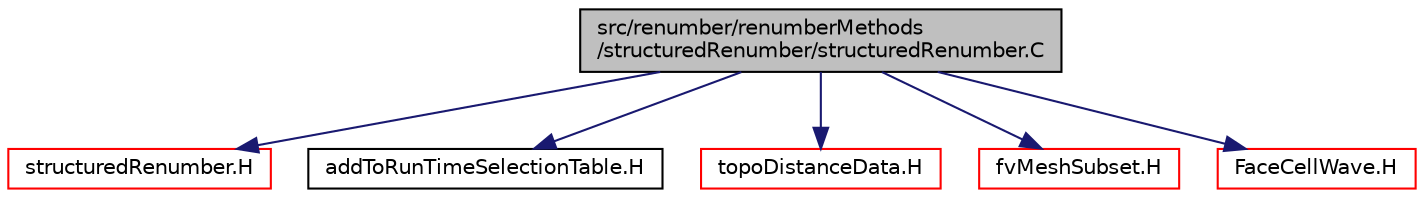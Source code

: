 digraph "src/renumber/renumberMethods/structuredRenumber/structuredRenumber.C"
{
  bgcolor="transparent";
  edge [fontname="Helvetica",fontsize="10",labelfontname="Helvetica",labelfontsize="10"];
  node [fontname="Helvetica",fontsize="10",shape=record];
  Node1 [label="src/renumber/renumberMethods\l/structuredRenumber/structuredRenumber.C",height=0.2,width=0.4,color="black", fillcolor="grey75", style="filled", fontcolor="black"];
  Node1 -> Node2 [color="midnightblue",fontsize="10",style="solid",fontname="Helvetica"];
  Node2 [label="structuredRenumber.H",height=0.2,width=0.4,color="red",URL="$a09757.html"];
  Node1 -> Node3 [color="midnightblue",fontsize="10",style="solid",fontname="Helvetica"];
  Node3 [label="addToRunTimeSelectionTable.H",height=0.2,width=0.4,color="black",URL="$a07966.html",tooltip="Macros for easy insertion into run-time selection tables. "];
  Node1 -> Node4 [color="midnightblue",fontsize="10",style="solid",fontname="Helvetica"];
  Node4 [label="topoDistanceData.H",height=0.2,width=0.4,color="red",URL="$a07427.html"];
  Node1 -> Node5 [color="midnightblue",fontsize="10",style="solid",fontname="Helvetica"];
  Node5 [label="fvMeshSubset.H",height=0.2,width=0.4,color="red",URL="$a06008.html"];
  Node1 -> Node6 [color="midnightblue",fontsize="10",style="solid",fontname="Helvetica"];
  Node6 [label="FaceCellWave.H",height=0.2,width=0.4,color="red",URL="$a07261.html"];
}
